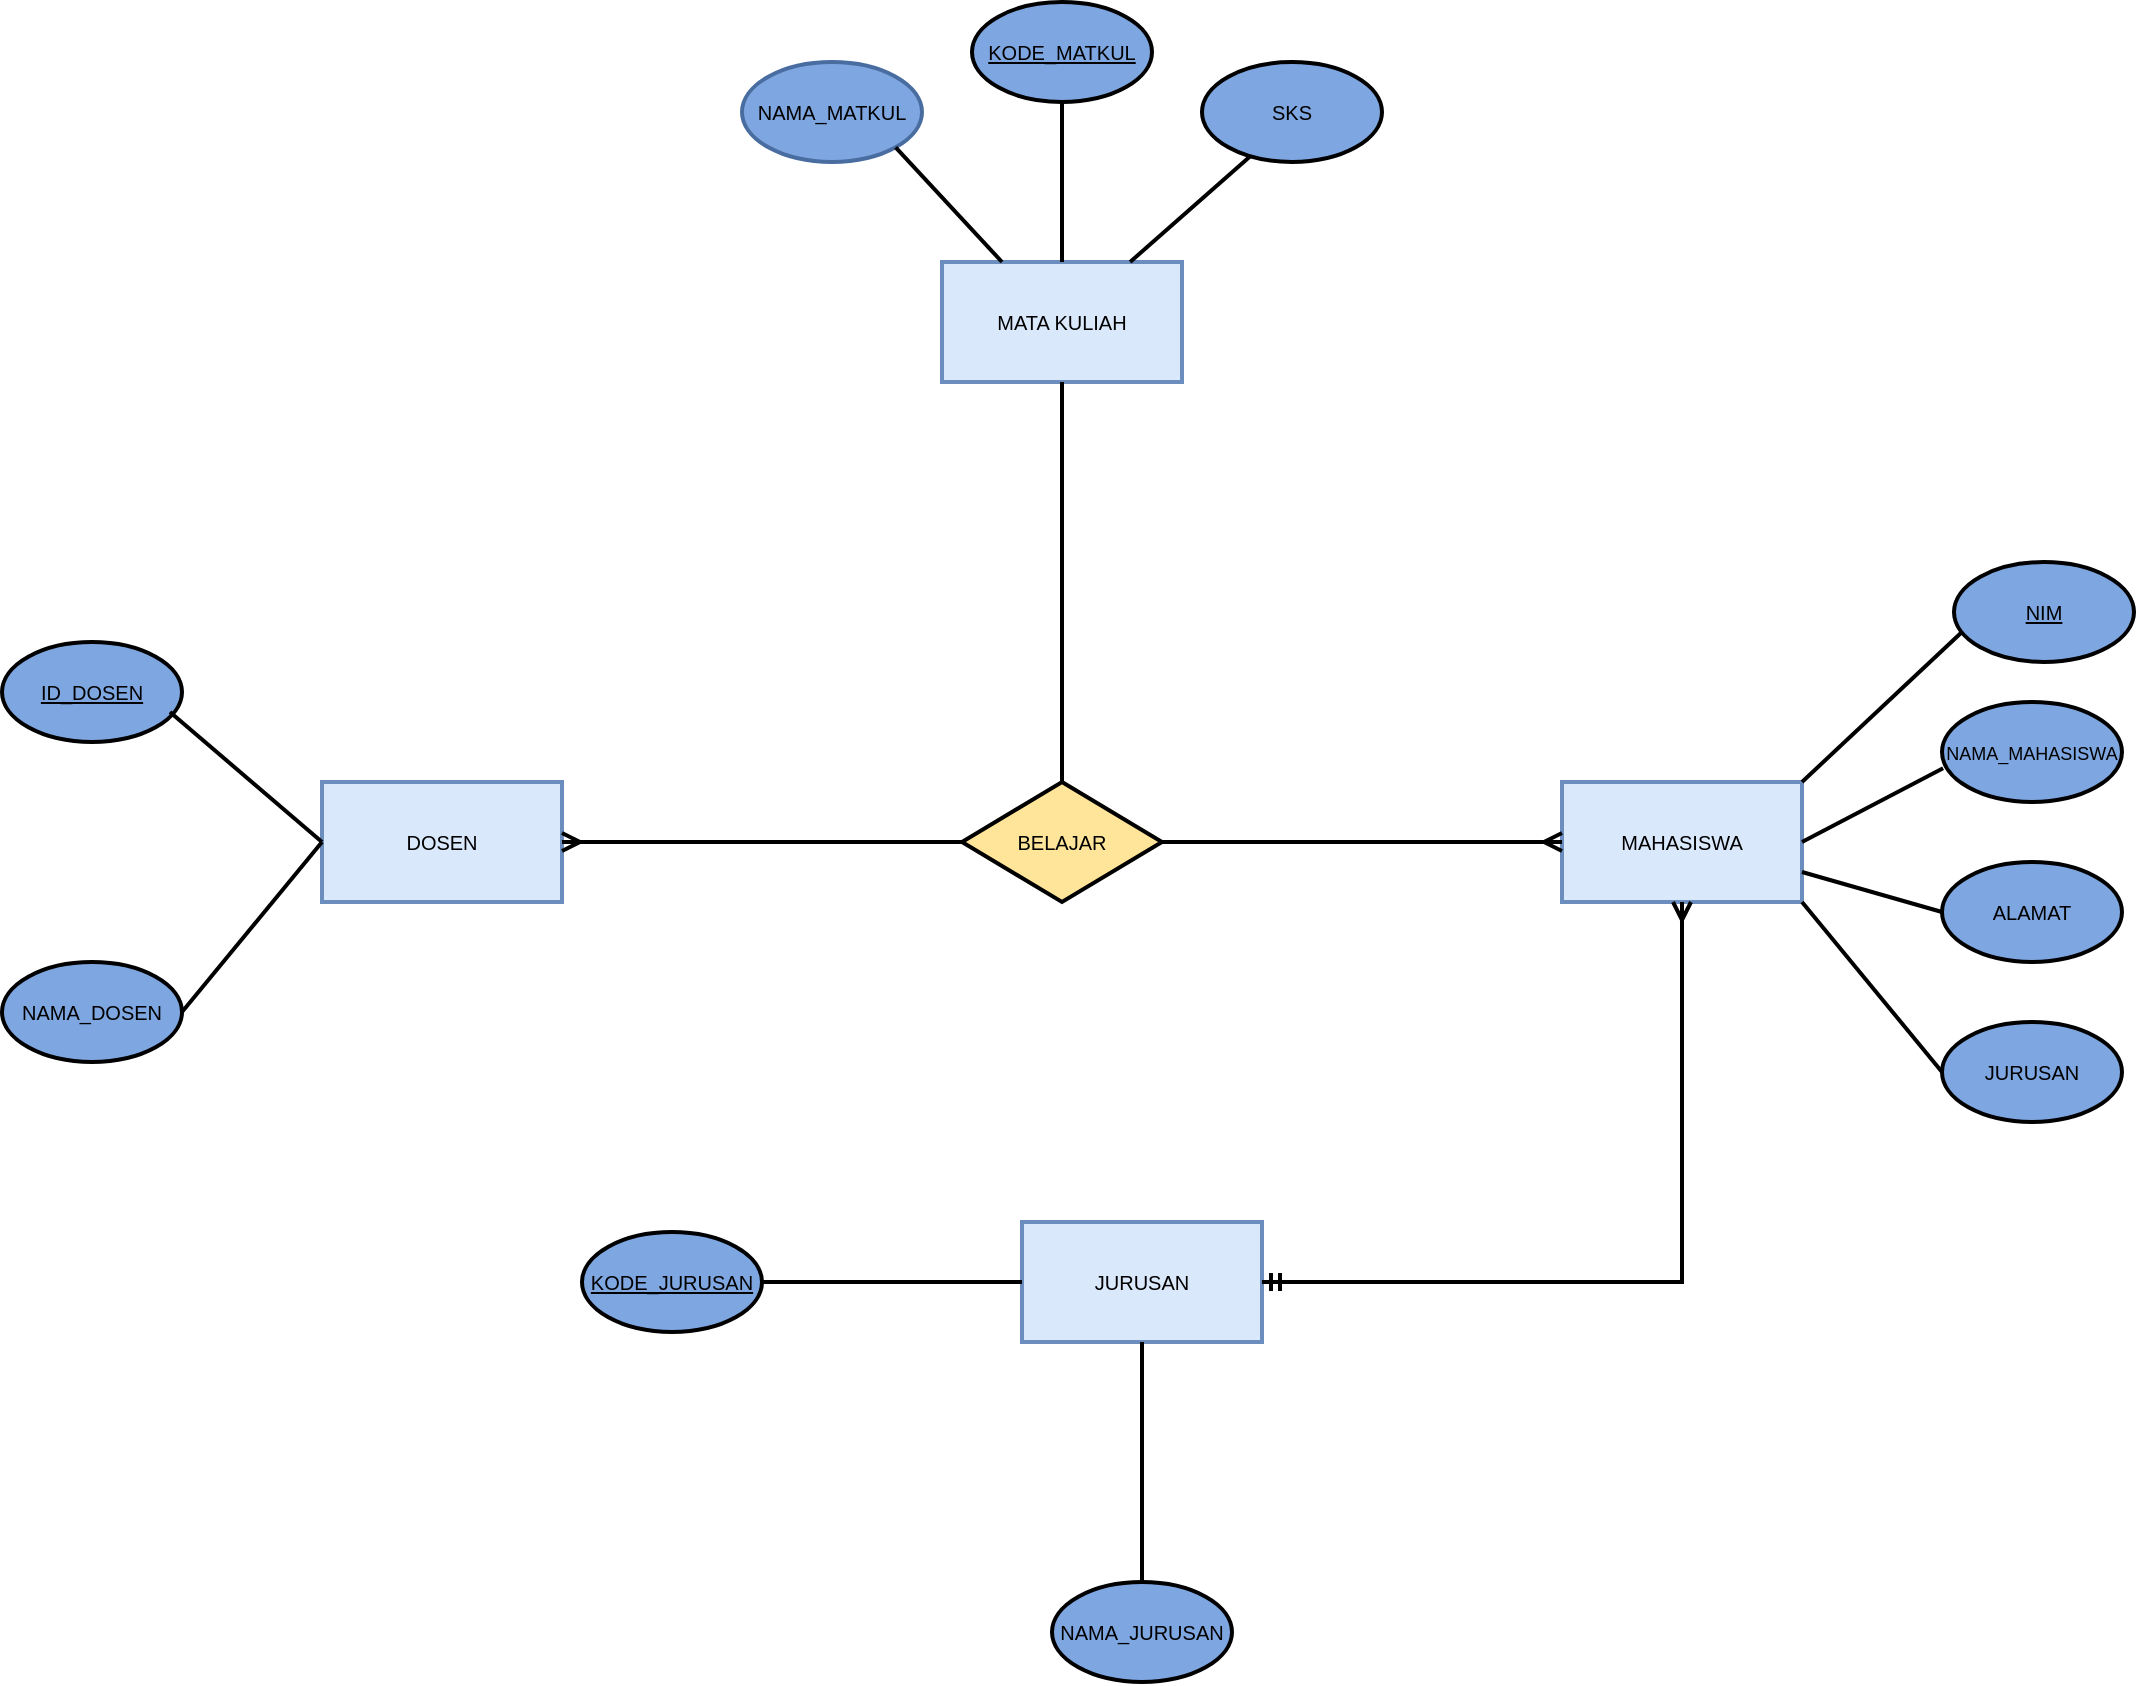 <mxfile version="26.2.14">
  <diagram name="Page-1" id="lX29djGY2OcjP2mdo0gT">
    <mxGraphModel dx="2072" dy="1862" grid="1" gridSize="10" guides="1" tooltips="1" connect="1" arrows="1" fold="1" page="1" pageScale="1" pageWidth="850" pageHeight="1100" math="0" shadow="0">
      <root>
        <mxCell id="0" />
        <mxCell id="1" parent="0" />
        <mxCell id="1ZNE9gQUcdGhOqX7GyVU-1" value="MATA KULIAH" style="rounded=0;whiteSpace=wrap;html=1;fillColor=#dae8fc;strokeColor=#6c8ebf;strokeWidth=2;fontSize=10;" parent="1" vertex="1">
          <mxGeometry x="340" y="60" width="120" height="60" as="geometry" />
        </mxCell>
        <mxCell id="1ZNE9gQUcdGhOqX7GyVU-2" value="JURUSAN" style="rounded=0;whiteSpace=wrap;html=1;fillColor=#dae8fc;strokeColor=#6c8ebf;strokeWidth=2;fontSize=10;" parent="1" vertex="1">
          <mxGeometry x="380" y="540" width="120" height="60" as="geometry" />
        </mxCell>
        <mxCell id="1ZNE9gQUcdGhOqX7GyVU-3" value="DOSEN" style="rounded=0;whiteSpace=wrap;html=1;fillColor=#dae8fc;strokeColor=#6c8ebf;strokeWidth=2;fontSize=10;" parent="1" vertex="1">
          <mxGeometry x="30" y="320" width="120" height="60" as="geometry" />
        </mxCell>
        <mxCell id="1ZNE9gQUcdGhOqX7GyVU-4" value="MAHASISWA" style="rounded=0;whiteSpace=wrap;html=1;fillColor=#dae8fc;strokeColor=#6c8ebf;strokeWidth=2;fontSize=10;" parent="1" vertex="1">
          <mxGeometry x="650" y="320" width="120" height="60" as="geometry" />
        </mxCell>
        <mxCell id="1ZNE9gQUcdGhOqX7GyVU-6" value="&lt;u&gt;NIM&lt;/u&gt;" style="ellipse;whiteSpace=wrap;html=1;strokeWidth=2;fontSize=10;fillColor=#7EA6E0;" parent="1" vertex="1">
          <mxGeometry x="846" y="210" width="90" height="50" as="geometry" />
        </mxCell>
        <mxCell id="1ZNE9gQUcdGhOqX7GyVU-8" value="&lt;font style=&quot;font-size: 9px;&quot;&gt;NAMA_MAHASISWA&lt;/font&gt;" style="ellipse;whiteSpace=wrap;html=1;strokeWidth=2;fontSize=10;fillColor=#7EA6E0;" parent="1" vertex="1">
          <mxGeometry x="840" y="280" width="90" height="50" as="geometry" />
        </mxCell>
        <mxCell id="1ZNE9gQUcdGhOqX7GyVU-9" value="ALAMAT" style="ellipse;whiteSpace=wrap;html=1;strokeWidth=2;fontSize=10;fillColor=#7EA6E0;" parent="1" vertex="1">
          <mxGeometry x="840" y="360" width="90" height="50" as="geometry" />
        </mxCell>
        <mxCell id="1ZNE9gQUcdGhOqX7GyVU-10" value="JURUSAN" style="ellipse;whiteSpace=wrap;html=1;strokeWidth=2;fontSize=10;fillColor=#7EA6E0;" parent="1" vertex="1">
          <mxGeometry x="840" y="440" width="90" height="50" as="geometry" />
        </mxCell>
        <mxCell id="1ZNE9gQUcdGhOqX7GyVU-11" value="" style="endArrow=none;html=1;rounded=0;exitX=1;exitY=0;exitDx=0;exitDy=0;strokeWidth=2;fontSize=10;" parent="1" source="1ZNE9gQUcdGhOqX7GyVU-4" edge="1">
          <mxGeometry width="50" height="50" relative="1" as="geometry">
            <mxPoint x="780" y="310" as="sourcePoint" />
            <mxPoint x="850" y="245" as="targetPoint" />
          </mxGeometry>
        </mxCell>
        <mxCell id="1ZNE9gQUcdGhOqX7GyVU-12" value="" style="endArrow=none;html=1;rounded=0;entryX=0.006;entryY=0.663;entryDx=0;entryDy=0;entryPerimeter=0;exitX=1;exitY=0.5;exitDx=0;exitDy=0;strokeWidth=2;fontSize=10;" parent="1" source="1ZNE9gQUcdGhOqX7GyVU-4" target="1ZNE9gQUcdGhOqX7GyVU-8" edge="1">
          <mxGeometry width="50" height="50" relative="1" as="geometry">
            <mxPoint x="780" y="460" as="sourcePoint" />
            <mxPoint x="830" y="410" as="targetPoint" />
          </mxGeometry>
        </mxCell>
        <mxCell id="1ZNE9gQUcdGhOqX7GyVU-13" value="" style="endArrow=none;html=1;rounded=0;entryX=0;entryY=0.5;entryDx=0;entryDy=0;exitX=1;exitY=0.75;exitDx=0;exitDy=0;strokeWidth=2;fontSize=10;" parent="1" source="1ZNE9gQUcdGhOqX7GyVU-4" target="1ZNE9gQUcdGhOqX7GyVU-9" edge="1">
          <mxGeometry width="50" height="50" relative="1" as="geometry">
            <mxPoint x="760" y="490" as="sourcePoint" />
            <mxPoint x="810" y="440" as="targetPoint" />
          </mxGeometry>
        </mxCell>
        <mxCell id="1ZNE9gQUcdGhOqX7GyVU-14" value="" style="endArrow=none;html=1;rounded=0;entryX=0;entryY=0.5;entryDx=0;entryDy=0;exitX=1;exitY=1;exitDx=0;exitDy=0;strokeWidth=2;fontSize=10;" parent="1" source="1ZNE9gQUcdGhOqX7GyVU-4" target="1ZNE9gQUcdGhOqX7GyVU-10" edge="1">
          <mxGeometry width="50" height="50" relative="1" as="geometry">
            <mxPoint x="710" y="500" as="sourcePoint" />
            <mxPoint x="760" y="450" as="targetPoint" />
          </mxGeometry>
        </mxCell>
        <mxCell id="1ZNE9gQUcdGhOqX7GyVU-15" value="" style="fontSize=10;html=1;endArrow=ERmany;startArrow=none;rounded=0;exitX=0;exitY=0.5;exitDx=0;exitDy=0;entryX=1;entryY=0.5;entryDx=0;entryDy=0;startFill=0;endFill=0;strokeWidth=2;" parent="1" source="1ZNE9gQUcdGhOqX7GyVU-35" target="1ZNE9gQUcdGhOqX7GyVU-3" edge="1">
          <mxGeometry width="100" height="100" relative="1" as="geometry">
            <mxPoint x="540" y="400" as="sourcePoint" />
            <mxPoint x="630" y="100" as="targetPoint" />
            <Array as="points" />
          </mxGeometry>
        </mxCell>
        <mxCell id="1ZNE9gQUcdGhOqX7GyVU-16" value="NAMA_MATKUL" style="ellipse;whiteSpace=wrap;html=1;strokeWidth=2;fontSize=10;fillColor=#7EA6E0;strokeColor=light-dark(#4a6da1, #758db1);" parent="1" vertex="1">
          <mxGeometry x="240" y="-40" width="90" height="50" as="geometry" />
        </mxCell>
        <mxCell id="1ZNE9gQUcdGhOqX7GyVU-17" value="&lt;u&gt;KODE_MATKUL&lt;/u&gt;" style="ellipse;whiteSpace=wrap;html=1;strokeWidth=2;fontSize=10;fillColor=#7EA6E0;" parent="1" vertex="1">
          <mxGeometry x="355" y="-70" width="90" height="50" as="geometry" />
        </mxCell>
        <mxCell id="1ZNE9gQUcdGhOqX7GyVU-18" value="SKS" style="ellipse;whiteSpace=wrap;html=1;strokeWidth=2;fontSize=10;fillColor=#7EA6E0;" parent="1" vertex="1">
          <mxGeometry x="470" y="-40" width="90" height="50" as="geometry" />
        </mxCell>
        <mxCell id="1ZNE9gQUcdGhOqX7GyVU-19" value="" style="endArrow=none;html=1;rounded=0;entryX=0.5;entryY=1;entryDx=0;entryDy=0;exitX=0.5;exitY=0;exitDx=0;exitDy=0;strokeWidth=2;fontSize=10;" parent="1" source="1ZNE9gQUcdGhOqX7GyVU-1" target="1ZNE9gQUcdGhOqX7GyVU-17" edge="1">
          <mxGeometry width="50" height="50" relative="1" as="geometry">
            <mxPoint x="440" y="170" as="sourcePoint" />
            <mxPoint x="490" y="120" as="targetPoint" />
          </mxGeometry>
        </mxCell>
        <mxCell id="1ZNE9gQUcdGhOqX7GyVU-20" value="" style="endArrow=none;html=1;rounded=0;entryX=1;entryY=1;entryDx=0;entryDy=0;exitX=0.25;exitY=0;exitDx=0;exitDy=0;strokeWidth=2;fontSize=10;" parent="1" source="1ZNE9gQUcdGhOqX7GyVU-1" target="1ZNE9gQUcdGhOqX7GyVU-16" edge="1">
          <mxGeometry width="50" height="50" relative="1" as="geometry">
            <mxPoint x="250" y="110" as="sourcePoint" />
            <mxPoint x="300" y="60" as="targetPoint" />
          </mxGeometry>
        </mxCell>
        <mxCell id="1ZNE9gQUcdGhOqX7GyVU-21" value="" style="endArrow=none;html=1;rounded=0;entryX=0.265;entryY=0.947;entryDx=0;entryDy=0;entryPerimeter=0;strokeWidth=2;fontSize=10;" parent="1" source="1ZNE9gQUcdGhOqX7GyVU-1" target="1ZNE9gQUcdGhOqX7GyVU-18" edge="1">
          <mxGeometry width="50" height="50" relative="1" as="geometry">
            <mxPoint x="440" y="170" as="sourcePoint" />
            <mxPoint x="490" y="10" as="targetPoint" />
          </mxGeometry>
        </mxCell>
        <mxCell id="1ZNE9gQUcdGhOqX7GyVU-24" value="" style="fontSize=10;html=1;endArrow=ERmandOne;rounded=0;exitX=0.5;exitY=1;exitDx=0;exitDy=0;entryX=1;entryY=0.5;entryDx=0;entryDy=0;strokeWidth=2;startArrow=ERmany;startFill=0;" parent="1" source="1ZNE9gQUcdGhOqX7GyVU-4" target="1ZNE9gQUcdGhOqX7GyVU-2" edge="1">
          <mxGeometry width="100" height="100" relative="1" as="geometry">
            <mxPoint x="650" y="520" as="sourcePoint" />
            <mxPoint x="600" y="550" as="targetPoint" />
            <Array as="points">
              <mxPoint x="710" y="570" />
            </Array>
          </mxGeometry>
        </mxCell>
        <mxCell id="1ZNE9gQUcdGhOqX7GyVU-25" value="&lt;u&gt;ID_DOSEN&lt;/u&gt;" style="ellipse;whiteSpace=wrap;html=1;strokeWidth=2;fontSize=10;fillColor=#7EA6E0;" parent="1" vertex="1">
          <mxGeometry x="-130" y="250" width="90" height="50" as="geometry" />
        </mxCell>
        <mxCell id="1ZNE9gQUcdGhOqX7GyVU-26" value="NAMA_DOSEN" style="ellipse;whiteSpace=wrap;html=1;strokeWidth=2;fontSize=10;fillColor=#7EA6E0;" parent="1" vertex="1">
          <mxGeometry x="-130" y="410" width="90" height="50" as="geometry" />
        </mxCell>
        <mxCell id="1ZNE9gQUcdGhOqX7GyVU-28" value="" style="endArrow=none;html=1;rounded=0;entryX=0;entryY=0.5;entryDx=0;entryDy=0;exitX=0.933;exitY=0.7;exitDx=0;exitDy=0;exitPerimeter=0;strokeWidth=2;fontSize=10;" parent="1" source="1ZNE9gQUcdGhOqX7GyVU-25" target="1ZNE9gQUcdGhOqX7GyVU-3" edge="1">
          <mxGeometry width="50" height="50" relative="1" as="geometry">
            <mxPoint x="-70" y="360" as="sourcePoint" />
            <mxPoint x="-20" y="310" as="targetPoint" />
          </mxGeometry>
        </mxCell>
        <mxCell id="1ZNE9gQUcdGhOqX7GyVU-29" value="" style="endArrow=none;html=1;rounded=0;entryX=0;entryY=0.5;entryDx=0;entryDy=0;exitX=1;exitY=0.5;exitDx=0;exitDy=0;strokeWidth=2;fontSize=10;" parent="1" source="1ZNE9gQUcdGhOqX7GyVU-26" target="1ZNE9gQUcdGhOqX7GyVU-3" edge="1">
          <mxGeometry width="50" height="50" relative="1" as="geometry">
            <mxPoint x="-70" y="420" as="sourcePoint" />
            <mxPoint x="-20" y="370" as="targetPoint" />
          </mxGeometry>
        </mxCell>
        <mxCell id="1ZNE9gQUcdGhOqX7GyVU-30" value="NAMA_JURUSAN" style="ellipse;whiteSpace=wrap;html=1;strokeWidth=2;fontSize=10;fillColor=#7EA6E0;" parent="1" vertex="1">
          <mxGeometry x="395" y="720" width="90" height="50" as="geometry" />
        </mxCell>
        <mxCell id="1ZNE9gQUcdGhOqX7GyVU-32" value="" style="endArrow=none;html=1;rounded=0;entryX=0.5;entryY=1;entryDx=0;entryDy=0;exitX=0.5;exitY=0;exitDx=0;exitDy=0;strokeWidth=2;fontSize=10;" parent="1" source="1ZNE9gQUcdGhOqX7GyVU-30" target="1ZNE9gQUcdGhOqX7GyVU-2" edge="1">
          <mxGeometry width="50" height="50" relative="1" as="geometry">
            <mxPoint x="425" y="700" as="sourcePoint" />
            <mxPoint x="475" y="650" as="targetPoint" />
          </mxGeometry>
        </mxCell>
        <mxCell id="1ZNE9gQUcdGhOqX7GyVU-36" value="" style="fontSize=10;html=1;endArrow=none;startArrow=ERmany;rounded=0;exitX=0;exitY=0.5;exitDx=0;exitDy=0;entryX=1;entryY=0.5;entryDx=0;entryDy=0;startFill=0;strokeWidth=2;" parent="1" source="1ZNE9gQUcdGhOqX7GyVU-4" target="1ZNE9gQUcdGhOqX7GyVU-35" edge="1">
          <mxGeometry width="100" height="100" relative="1" as="geometry">
            <mxPoint x="710" y="320" as="sourcePoint" />
            <mxPoint x="460" y="90" as="targetPoint" />
            <Array as="points" />
          </mxGeometry>
        </mxCell>
        <mxCell id="1ZNE9gQUcdGhOqX7GyVU-35" value="BELAJAR" style="rhombus;whiteSpace=wrap;html=1;strokeWidth=2;fontSize=10;fillColor=#FFE599;" parent="1" vertex="1">
          <mxGeometry x="350" y="320" width="100" height="60" as="geometry" />
        </mxCell>
        <mxCell id="qOHgvu-pgDgK3GkTXf5y-4" style="edgeStyle=orthogonalEdgeStyle;rounded=0;orthogonalLoop=1;jettySize=auto;html=1;exitX=1;exitY=0.5;exitDx=0;exitDy=0;endArrow=none;startFill=0;strokeWidth=2;fontSize=10;" parent="1" source="qOHgvu-pgDgK3GkTXf5y-3" target="1ZNE9gQUcdGhOqX7GyVU-2" edge="1">
          <mxGeometry relative="1" as="geometry" />
        </mxCell>
        <mxCell id="qOHgvu-pgDgK3GkTXf5y-3" value="&lt;u&gt;KODE_JURUSAN&lt;/u&gt;" style="ellipse;whiteSpace=wrap;html=1;strokeWidth=2;fontSize=10;fillColor=#7EA6E0;" parent="1" vertex="1">
          <mxGeometry x="160" y="545" width="90" height="50" as="geometry" />
        </mxCell>
        <mxCell id="VydapyQ1KkY3qIvT9kaj-1" value="" style="endArrow=none;html=1;rounded=0;entryX=0.5;entryY=1;entryDx=0;entryDy=0;exitX=0.5;exitY=0;exitDx=0;exitDy=0;strokeWidth=2;" edge="1" parent="1" source="1ZNE9gQUcdGhOqX7GyVU-35" target="1ZNE9gQUcdGhOqX7GyVU-1">
          <mxGeometry width="50" height="50" relative="1" as="geometry">
            <mxPoint x="560" y="280" as="sourcePoint" />
            <mxPoint x="610" y="230" as="targetPoint" />
          </mxGeometry>
        </mxCell>
      </root>
    </mxGraphModel>
  </diagram>
</mxfile>
